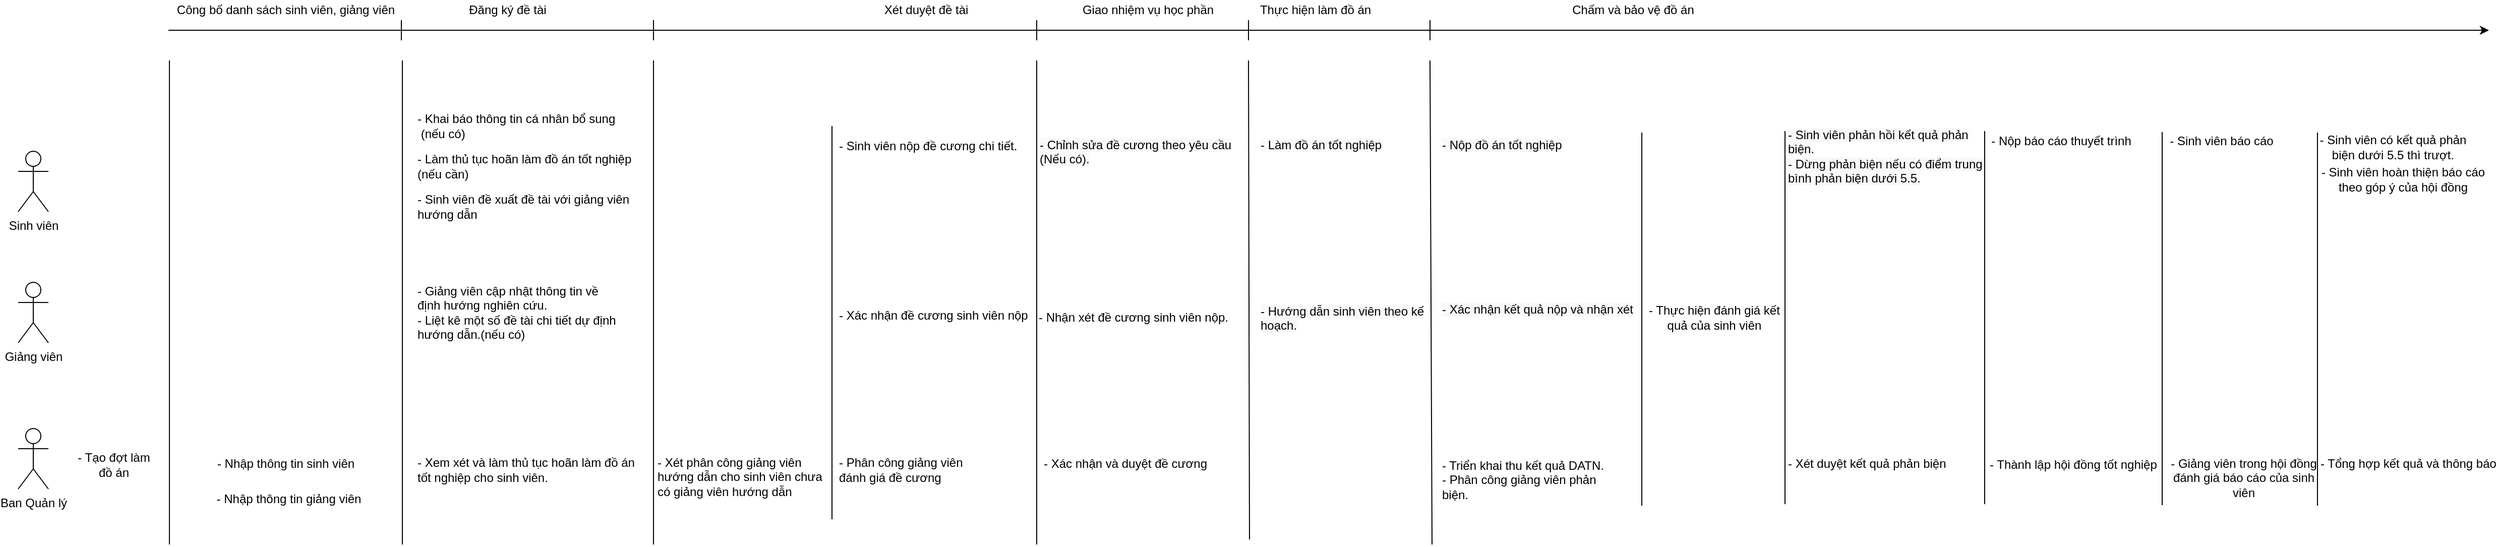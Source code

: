 <mxfile version="20.0.1" type="device"><diagram id="Ei8ScoWBASEUZ6y5-Ws6" name="Page-1"><mxGraphModel dx="2585" dy="1433" grid="1" gridSize="10" guides="1" tooltips="1" connect="1" arrows="1" fold="1" page="1" pageScale="1" pageWidth="827" pageHeight="1169" math="0" shadow="0"><root><mxCell id="0"/><mxCell id="1" parent="0"/><mxCell id="NwlpI7a6KTno-9Dp13dK-1" value="" style="endArrow=classic;html=1;rounded=0;" edge="1" parent="1"><mxGeometry width="50" height="50" relative="1" as="geometry"><mxPoint x="169" y="130" as="sourcePoint"/><mxPoint x="2470" y="130" as="targetPoint"/></mxGeometry></mxCell><mxCell id="NwlpI7a6KTno-9Dp13dK-2" value="" style="endArrow=none;html=1;rounded=0;" edge="1" parent="1"><mxGeometry width="50" height="50" relative="1" as="geometry"><mxPoint x="400" y="120" as="sourcePoint"/><mxPoint x="400" y="140" as="targetPoint"/></mxGeometry></mxCell><mxCell id="NwlpI7a6KTno-9Dp13dK-3" value="" style="endArrow=none;html=1;rounded=0;" edge="1" parent="1"><mxGeometry width="50" height="50" relative="1" as="geometry"><mxPoint x="650" y="120" as="sourcePoint"/><mxPoint x="650" y="140" as="targetPoint"/></mxGeometry></mxCell><mxCell id="NwlpI7a6KTno-9Dp13dK-4" value="" style="endArrow=none;html=1;rounded=0;" edge="1" parent="1"><mxGeometry width="50" height="50" relative="1" as="geometry"><mxPoint x="1030" y="120" as="sourcePoint"/><mxPoint x="1030" y="140" as="targetPoint"/></mxGeometry></mxCell><mxCell id="NwlpI7a6KTno-9Dp13dK-5" value="" style="endArrow=none;html=1;rounded=0;" edge="1" parent="1"><mxGeometry width="50" height="50" relative="1" as="geometry"><mxPoint x="1240" y="120" as="sourcePoint"/><mxPoint x="1240" y="140" as="targetPoint"/></mxGeometry></mxCell><mxCell id="NwlpI7a6KTno-9Dp13dK-7" value="" style="endArrow=none;html=1;rounded=0;" edge="1" parent="1"><mxGeometry width="50" height="50" relative="1" as="geometry"><mxPoint x="1420" y="120" as="sourcePoint"/><mxPoint x="1420" y="140" as="targetPoint"/></mxGeometry></mxCell><mxCell id="NwlpI7a6KTno-9Dp13dK-8" value="Sinh viên" style="shape=umlActor;verticalLabelPosition=bottom;verticalAlign=top;html=1;outlineConnect=0;" vertex="1" parent="1"><mxGeometry x="20" y="250" width="30" height="60" as="geometry"/></mxCell><mxCell id="NwlpI7a6KTno-9Dp13dK-9" value="Chấm và bảo vệ đồ án" style="text;html=1;align=center;verticalAlign=middle;resizable=0;points=[];autosize=1;strokeColor=none;fillColor=none;" vertex="1" parent="1"><mxGeometry x="1551" y="100" width="140" height="20" as="geometry"/></mxCell><mxCell id="NwlpI7a6KTno-9Dp13dK-10" value="Thực hiện làm đồ án" style="text;html=1;align=center;verticalAlign=middle;resizable=0;points=[];autosize=1;strokeColor=none;fillColor=none;" vertex="1" parent="1"><mxGeometry x="1241" y="100" width="130" height="20" as="geometry"/></mxCell><mxCell id="NwlpI7a6KTno-9Dp13dK-11" value="Công bố danh sách sinh viên, giảng viên" style="text;html=1;align=center;verticalAlign=middle;resizable=0;points=[];autosize=1;strokeColor=none;fillColor=none;" vertex="1" parent="1"><mxGeometry x="170" y="100" width="230" height="20" as="geometry"/></mxCell><mxCell id="NwlpI7a6KTno-9Dp13dK-12" value="Xét duyệt đề tài" style="text;html=1;align=center;verticalAlign=middle;resizable=0;points=[];autosize=1;strokeColor=none;fillColor=none;" vertex="1" parent="1"><mxGeometry x="870" y="100" width="100" height="20" as="geometry"/></mxCell><mxCell id="NwlpI7a6KTno-9Dp13dK-13" value="Giao nhiệm vụ học phần" style="text;html=1;align=center;verticalAlign=middle;resizable=0;points=[];autosize=1;strokeColor=none;fillColor=none;" vertex="1" parent="1"><mxGeometry x="1065" y="100" width="150" height="20" as="geometry"/></mxCell><mxCell id="NwlpI7a6KTno-9Dp13dK-14" value="Đăng ký đề tài" style="text;html=1;align=center;verticalAlign=middle;resizable=0;points=[];autosize=1;strokeColor=none;fillColor=none;" vertex="1" parent="1"><mxGeometry x="460" y="100" width="90" height="20" as="geometry"/></mxCell><mxCell id="NwlpI7a6KTno-9Dp13dK-15" value="Giảng viên" style="shape=umlActor;verticalLabelPosition=bottom;verticalAlign=top;html=1;outlineConnect=0;" vertex="1" parent="1"><mxGeometry x="20" y="380" width="30" height="60" as="geometry"/></mxCell><mxCell id="NwlpI7a6KTno-9Dp13dK-16" value="Ban Quản lý" style="shape=umlActor;verticalLabelPosition=bottom;verticalAlign=top;html=1;outlineConnect=0;" vertex="1" parent="1"><mxGeometry x="20" y="525" width="30" height="60" as="geometry"/></mxCell><mxCell id="NwlpI7a6KTno-9Dp13dK-19" value="" style="endArrow=none;html=1;rounded=0;" edge="1" parent="1"><mxGeometry width="50" height="50" relative="1" as="geometry"><mxPoint x="170" y="640" as="sourcePoint"/><mxPoint x="170" y="160" as="targetPoint"/></mxGeometry></mxCell><mxCell id="NwlpI7a6KTno-9Dp13dK-20" value="" style="endArrow=none;html=1;rounded=0;" edge="1" parent="1"><mxGeometry width="50" height="50" relative="1" as="geometry"><mxPoint x="401" y="640" as="sourcePoint"/><mxPoint x="401" y="160" as="targetPoint"/></mxGeometry></mxCell><mxCell id="NwlpI7a6KTno-9Dp13dK-21" value="- Nhập thông tin sinh viên" style="text;html=1;align=center;verticalAlign=middle;resizable=0;points=[];autosize=1;strokeColor=none;fillColor=none;" vertex="1" parent="1"><mxGeometry x="210" y="550" width="150" height="20" as="geometry"/></mxCell><mxCell id="NwlpI7a6KTno-9Dp13dK-22" value="- Nhập thông tin giảng viên" style="text;html=1;align=center;verticalAlign=middle;resizable=0;points=[];autosize=1;strokeColor=none;fillColor=none;" vertex="1" parent="1"><mxGeometry x="208" y="585" width="160" height="20" as="geometry"/></mxCell><mxCell id="NwlpI7a6KTno-9Dp13dK-23" value="- Khai báo thông tin cá nhân bổ sung&lt;br&gt;&amp;nbsp;(nếu có)" style="text;html=1;align=left;verticalAlign=middle;resizable=0;points=[];autosize=1;strokeColor=none;fillColor=none;" vertex="1" parent="1"><mxGeometry x="414" y="210" width="210" height="30" as="geometry"/></mxCell><mxCell id="NwlpI7a6KTno-9Dp13dK-24" value="- Làm thủ tục hoãn làm đồ án tốt nghiệp&lt;br&gt;(nếu cần)" style="text;html=1;align=left;verticalAlign=middle;resizable=0;points=[];autosize=1;strokeColor=none;fillColor=none;" vertex="1" parent="1"><mxGeometry x="414" y="250" width="230" height="30" as="geometry"/></mxCell><mxCell id="NwlpI7a6KTno-9Dp13dK-25" value="- Sinh viên đề xuất đề tài với giảng viên&lt;br&gt;hướng dẫn" style="text;html=1;align=left;verticalAlign=middle;resizable=0;points=[];autosize=1;strokeColor=none;fillColor=none;" vertex="1" parent="1"><mxGeometry x="414" y="290" width="230" height="30" as="geometry"/></mxCell><mxCell id="NwlpI7a6KTno-9Dp13dK-29" value="&lt;div style=&quot;&quot;&gt;&lt;span style=&quot;background-color: initial;&quot;&gt;- Giảng viên cập nhật thông tin về định hướng nghiên cứu.&lt;/span&gt;&lt;/div&gt;&lt;div style=&quot;&quot;&gt;&lt;span style=&quot;background-color: initial;&quot;&gt;- Liệt kê một số đề tài chi tiết dự định hướng dẫn.(nếu có)&lt;/span&gt;&lt;/div&gt;" style="text;html=1;strokeColor=none;fillColor=none;align=left;verticalAlign=middle;whiteSpace=wrap;rounded=0;" vertex="1" parent="1"><mxGeometry x="414" y="360" width="200" height="100" as="geometry"/></mxCell><mxCell id="NwlpI7a6KTno-9Dp13dK-33" value="- Xem xét và làm thủ tục hoãn làm đồ án tốt nghiệp cho sinh viên." style="text;html=1;strokeColor=none;fillColor=none;align=left;verticalAlign=middle;whiteSpace=wrap;rounded=0;" vertex="1" parent="1"><mxGeometry x="414" y="521" width="220" height="90" as="geometry"/></mxCell><mxCell id="NwlpI7a6KTno-9Dp13dK-34" value="" style="endArrow=none;html=1;rounded=0;" edge="1" parent="1"><mxGeometry width="50" height="50" relative="1" as="geometry"><mxPoint x="650" y="640" as="sourcePoint"/><mxPoint x="650" y="160" as="targetPoint"/></mxGeometry></mxCell><mxCell id="NwlpI7a6KTno-9Dp13dK-38" value="- Xét phân công giảng viên hướng dẫn cho sinh viên chưa có giảng viên hướng dẫn" style="text;html=1;strokeColor=none;fillColor=none;align=left;verticalAlign=middle;whiteSpace=wrap;rounded=0;" vertex="1" parent="1"><mxGeometry x="652" y="528" width="170" height="90" as="geometry"/></mxCell><mxCell id="NwlpI7a6KTno-9Dp13dK-41" value="" style="endArrow=none;html=1;rounded=0;" edge="1" parent="1"><mxGeometry width="50" height="50" relative="1" as="geometry"><mxPoint x="827" y="615" as="sourcePoint"/><mxPoint x="827" y="225" as="targetPoint"/></mxGeometry></mxCell><mxCell id="NwlpI7a6KTno-9Dp13dK-42" value="&lt;div style=&quot;&quot;&gt;- Sinh viên nộp đề cương chi tiết.&lt;/div&gt;" style="text;html=1;strokeColor=none;fillColor=none;align=left;verticalAlign=middle;whiteSpace=wrap;rounded=0;" vertex="1" parent="1"><mxGeometry x="832" y="195" width="210" height="100" as="geometry"/></mxCell><mxCell id="NwlpI7a6KTno-9Dp13dK-43" value="&lt;div style=&quot;&quot;&gt;- Xác nhận đề cương sinh viên nộp&lt;/div&gt;" style="text;html=1;strokeColor=none;fillColor=none;align=left;verticalAlign=middle;whiteSpace=wrap;rounded=0;" vertex="1" parent="1"><mxGeometry x="832" y="365" width="198" height="95" as="geometry"/></mxCell><mxCell id="NwlpI7a6KTno-9Dp13dK-45" value="- Phân công giảng viên đánh giá đề cương" style="text;html=1;strokeColor=none;fillColor=none;align=left;verticalAlign=middle;whiteSpace=wrap;rounded=0;" vertex="1" parent="1"><mxGeometry x="832" y="531" width="150" height="70" as="geometry"/></mxCell><mxCell id="NwlpI7a6KTno-9Dp13dK-46" value="" style="endArrow=none;html=1;rounded=0;" edge="1" parent="1"><mxGeometry width="50" height="50" relative="1" as="geometry"><mxPoint x="1030" y="640" as="sourcePoint"/><mxPoint x="1030" y="160" as="targetPoint"/></mxGeometry></mxCell><mxCell id="NwlpI7a6KTno-9Dp13dK-47" value="- Xác nhận và duyệt đề cương" style="text;html=1;strokeColor=none;fillColor=none;align=left;verticalAlign=middle;whiteSpace=wrap;rounded=0;" vertex="1" parent="1"><mxGeometry x="1035" y="525" width="190" height="70" as="geometry"/></mxCell><mxCell id="NwlpI7a6KTno-9Dp13dK-48" value="&lt;span style=&quot;color: rgb(0, 0, 0); font-family: Helvetica; font-size: 12px; font-style: normal; font-variant-ligatures: normal; font-variant-caps: normal; font-weight: 400; letter-spacing: normal; orphans: 2; text-align: left; text-indent: 0px; text-transform: none; widows: 2; word-spacing: 0px; -webkit-text-stroke-width: 0px; background-color: rgb(248, 249, 250); text-decoration-thickness: initial; text-decoration-style: initial; text-decoration-color: initial; float: none; display: inline !important;&quot;&gt;- Chỉnh sửa đề cương theo yêu cầu (Nếu có).&lt;/span&gt;" style="text;whiteSpace=wrap;html=1;" vertex="1" parent="1"><mxGeometry x="1031" y="230" width="200" height="30" as="geometry"/></mxCell><mxCell id="NwlpI7a6KTno-9Dp13dK-49" value="&lt;div style=&quot;&quot;&gt;- Nhận xét đề cương sinh viên nộp.&lt;/div&gt;" style="text;html=1;strokeColor=none;fillColor=none;align=left;verticalAlign=middle;whiteSpace=wrap;rounded=0;" vertex="1" parent="1"><mxGeometry x="1030" y="370" width="220" height="90" as="geometry"/></mxCell><mxCell id="NwlpI7a6KTno-9Dp13dK-50" value="" style="endArrow=none;html=1;rounded=0;" edge="1" parent="1"><mxGeometry width="50" height="50" relative="1" as="geometry"><mxPoint x="1241" y="635" as="sourcePoint"/><mxPoint x="1240" y="160" as="targetPoint"/></mxGeometry></mxCell><mxCell id="NwlpI7a6KTno-9Dp13dK-51" value="&lt;span style=&quot;color: rgb(0, 0, 0); font-family: Helvetica; font-size: 12px; font-style: normal; font-variant-ligatures: normal; font-variant-caps: normal; font-weight: 400; letter-spacing: normal; orphans: 2; text-align: left; text-indent: 0px; text-transform: none; widows: 2; word-spacing: 0px; -webkit-text-stroke-width: 0px; background-color: rgb(248, 249, 250); text-decoration-thickness: initial; text-decoration-style: initial; text-decoration-color: initial; float: none; display: inline !important;&quot;&gt;- Làm đồ án tốt nghiệp&lt;/span&gt;" style="text;whiteSpace=wrap;html=1;" vertex="1" parent="1"><mxGeometry x="1250" y="230" width="200" height="30" as="geometry"/></mxCell><mxCell id="NwlpI7a6KTno-9Dp13dK-52" value="&lt;span style=&quot;color: rgb(0, 0, 0); font-family: Helvetica; font-size: 12px; font-style: normal; font-variant-ligatures: normal; font-variant-caps: normal; font-weight: 400; letter-spacing: normal; orphans: 2; text-align: left; text-indent: 0px; text-transform: none; widows: 2; word-spacing: 0px; -webkit-text-stroke-width: 0px; background-color: rgb(248, 249, 250); text-decoration-thickness: initial; text-decoration-style: initial; text-decoration-color: initial; float: none; display: inline !important;&quot;&gt;- Hướng dẫn sinh viên theo kế hoạch.&lt;/span&gt;" style="text;whiteSpace=wrap;html=1;" vertex="1" parent="1"><mxGeometry x="1250" y="395" width="200" height="30" as="geometry"/></mxCell><mxCell id="NwlpI7a6KTno-9Dp13dK-53" value="" style="endArrow=none;html=1;rounded=0;" edge="1" parent="1"><mxGeometry width="50" height="50" relative="1" as="geometry"><mxPoint x="1422" y="640" as="sourcePoint"/><mxPoint x="1420" y="160" as="targetPoint"/></mxGeometry></mxCell><mxCell id="NwlpI7a6KTno-9Dp13dK-54" value="&lt;span style=&quot;color: rgb(0, 0, 0); font-family: Helvetica; font-size: 12px; font-style: normal; font-variant-ligatures: normal; font-variant-caps: normal; font-weight: 400; letter-spacing: normal; orphans: 2; text-align: left; text-indent: 0px; text-transform: none; widows: 2; word-spacing: 0px; -webkit-text-stroke-width: 0px; background-color: rgb(248, 249, 250); text-decoration-thickness: initial; text-decoration-style: initial; text-decoration-color: initial; float: none; display: inline !important;&quot;&gt;- Nộp đồ án tốt nghiệp&lt;/span&gt;" style="text;whiteSpace=wrap;html=1;" vertex="1" parent="1"><mxGeometry x="1430" y="230" width="200" height="30" as="geometry"/></mxCell><mxCell id="NwlpI7a6KTno-9Dp13dK-55" value="&lt;span style=&quot;color: rgb(0, 0, 0); font-family: Helvetica; font-size: 12px; font-style: normal; font-variant-ligatures: normal; font-variant-caps: normal; font-weight: 400; letter-spacing: normal; orphans: 2; text-align: left; text-indent: 0px; text-transform: none; widows: 2; word-spacing: 0px; -webkit-text-stroke-width: 0px; background-color: rgb(248, 249, 250); text-decoration-thickness: initial; text-decoration-style: initial; text-decoration-color: initial; float: none; display: inline !important;&quot;&gt;- Xác nhận kết quả nộp và nhận xét&lt;/span&gt;" style="text;whiteSpace=wrap;html=1;" vertex="1" parent="1"><mxGeometry x="1430" y="392.5" width="200" height="30" as="geometry"/></mxCell><mxCell id="NwlpI7a6KTno-9Dp13dK-56" value="- Triển khai thu kết quả DATN.&lt;br&gt;- Phân công giảng viên phản biện.&lt;br&gt;" style="text;html=1;strokeColor=none;fillColor=none;align=left;verticalAlign=middle;whiteSpace=wrap;rounded=0;" vertex="1" parent="1"><mxGeometry x="1430" y="541" width="180" height="70" as="geometry"/></mxCell><mxCell id="NwlpI7a6KTno-9Dp13dK-58" value="" style="endArrow=none;html=1;rounded=0;" edge="1" parent="1"><mxGeometry width="50" height="50" relative="1" as="geometry"><mxPoint x="1630" y="601.5" as="sourcePoint"/><mxPoint x="1630" y="231.5" as="targetPoint"/></mxGeometry></mxCell><mxCell id="NwlpI7a6KTno-9Dp13dK-60" value="- Xét duyệt kết quả phản biện" style="text;html=1;strokeColor=none;fillColor=none;align=left;verticalAlign=middle;whiteSpace=wrap;rounded=0;" vertex="1" parent="1"><mxGeometry x="1773" y="525" width="180" height="70" as="geometry"/></mxCell><mxCell id="NwlpI7a6KTno-9Dp13dK-61" value="&lt;span style=&quot;color: rgb(0, 0, 0); font-family: Helvetica; font-size: 12px; font-style: normal; font-variant-ligatures: normal; font-variant-caps: normal; font-weight: 400; letter-spacing: normal; orphans: 2; text-align: left; text-indent: 0px; text-transform: none; widows: 2; word-spacing: 0px; -webkit-text-stroke-width: 0px; background-color: rgb(248, 249, 250); text-decoration-thickness: initial; text-decoration-style: initial; text-decoration-color: initial; float: none; display: inline !important;&quot;&gt;- Sinh viên phản hồi kết quả phản biện.&lt;br&gt;- Dừng phản biện nếu có điểm trung bình phản biện dưới 5.5.&lt;br&gt;&lt;/span&gt;" style="text;whiteSpace=wrap;html=1;" vertex="1" parent="1"><mxGeometry x="1773" y="220" width="200" height="70" as="geometry"/></mxCell><mxCell id="NwlpI7a6KTno-9Dp13dK-63" value="- Thực hiện đánh giá kết quả của sinh viên" style="text;html=1;strokeColor=none;fillColor=none;align=center;verticalAlign=middle;whiteSpace=wrap;rounded=0;" vertex="1" parent="1"><mxGeometry x="1632" y="402.5" width="140" height="25" as="geometry"/></mxCell><mxCell id="NwlpI7a6KTno-9Dp13dK-64" value="" style="endArrow=none;html=1;rounded=0;" edge="1" parent="1"><mxGeometry width="50" height="50" relative="1" as="geometry"><mxPoint x="1772" y="600" as="sourcePoint"/><mxPoint x="1772" y="230" as="targetPoint"/></mxGeometry></mxCell><mxCell id="NwlpI7a6KTno-9Dp13dK-65" value="" style="endArrow=none;html=1;rounded=0;" edge="1" parent="1"><mxGeometry width="50" height="50" relative="1" as="geometry"><mxPoint x="1970" y="600" as="sourcePoint"/><mxPoint x="1970" y="230" as="targetPoint"/></mxGeometry></mxCell><mxCell id="NwlpI7a6KTno-9Dp13dK-66" value="- Thành lập hội đồng tốt nghiệp" style="text;html=1;strokeColor=none;fillColor=none;align=left;verticalAlign=middle;whiteSpace=wrap;rounded=0;" vertex="1" parent="1"><mxGeometry x="1973" y="526" width="180" height="70" as="geometry"/></mxCell><mxCell id="NwlpI7a6KTno-9Dp13dK-67" value="- Nộp báo cáo thuyết trình" style="text;html=1;strokeColor=none;fillColor=none;align=center;verticalAlign=middle;whiteSpace=wrap;rounded=0;" vertex="1" parent="1"><mxGeometry x="1971" y="226" width="150" height="27.5" as="geometry"/></mxCell><mxCell id="NwlpI7a6KTno-9Dp13dK-68" value="" style="endArrow=none;html=1;rounded=0;" edge="1" parent="1"><mxGeometry width="50" height="50" relative="1" as="geometry"><mxPoint x="2146" y="601" as="sourcePoint"/><mxPoint x="2146" y="231" as="targetPoint"/></mxGeometry></mxCell><mxCell id="NwlpI7a6KTno-9Dp13dK-70" value="- Sinh viên báo cáo" style="text;html=1;strokeColor=none;fillColor=none;align=center;verticalAlign=middle;whiteSpace=wrap;rounded=0;" vertex="1" parent="1"><mxGeometry x="2130" y="226" width="150" height="27.5" as="geometry"/></mxCell><mxCell id="NwlpI7a6KTno-9Dp13dK-71" value="- Giảng viên trong hội đồng đánh giá báo cáo của sinh viên" style="text;html=1;strokeColor=none;fillColor=none;align=center;verticalAlign=middle;whiteSpace=wrap;rounded=0;" vertex="1" parent="1"><mxGeometry x="2146" y="552" width="162" height="44" as="geometry"/></mxCell><mxCell id="NwlpI7a6KTno-9Dp13dK-72" value="" style="endArrow=none;html=1;rounded=0;" edge="1" parent="1"><mxGeometry width="50" height="50" relative="1" as="geometry"><mxPoint x="2300" y="601.5" as="sourcePoint"/><mxPoint x="2300" y="231.5" as="targetPoint"/></mxGeometry></mxCell><mxCell id="NwlpI7a6KTno-9Dp13dK-73" value="- Tổng hợp kết quả và thông báo" style="text;html=1;strokeColor=none;fillColor=none;align=left;verticalAlign=middle;whiteSpace=wrap;rounded=0;" vertex="1" parent="1"><mxGeometry x="2301" y="525" width="179" height="70" as="geometry"/></mxCell><mxCell id="NwlpI7a6KTno-9Dp13dK-74" value="- Sinh viên có kết quả phản biện dưới 5.5 thì trượt." style="text;html=1;strokeColor=none;fillColor=none;align=center;verticalAlign=middle;whiteSpace=wrap;rounded=0;" vertex="1" parent="1"><mxGeometry x="2300" y="232.5" width="150" height="27.5" as="geometry"/></mxCell><mxCell id="NwlpI7a6KTno-9Dp13dK-75" value="- Sinh viên hoàn thiện báo cáo theo góp ý của hội đồng" style="text;html=1;strokeColor=none;fillColor=none;align=center;verticalAlign=middle;whiteSpace=wrap;rounded=0;" vertex="1" parent="1"><mxGeometry x="2300" y="266.25" width="170" height="23.75" as="geometry"/></mxCell><mxCell id="NwlpI7a6KTno-9Dp13dK-77" value="&lt;span style=&quot;&quot;&gt;- Tạo đợt làm đồ án&lt;/span&gt;" style="text;html=1;strokeColor=none;fillColor=none;align=center;verticalAlign=middle;whiteSpace=wrap;rounded=0;" vertex="1" parent="1"><mxGeometry x="70" y="536" width="90" height="50" as="geometry"/></mxCell></root></mxGraphModel></diagram></mxfile>